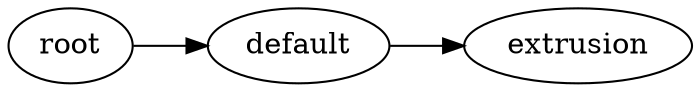 digraph default {
	graph [rankdir=LR]
	root_1 [label=root href="javascript:s=&quot;\(\)\nNone&quot;; console.log(s); alert(s);"]
	default_2 [label=default href="javascript:s=&quot;\(&#x27;default&#x27;,\)\nShapeName&quot;; console.log(s); alert(s);" tooltip=ShapeName]
	extrusion_3 [label=extrusion href="javascript:s=&quot;\(&#x27;default&#x27;,\ &#x27;extrusion&#x27;\)\nLinearExtrude&quot;; console.log(s); alert(s);" tooltip=LinearExtrude]
	root_1 -> default_2
	default_2 -> extrusion_3
}
